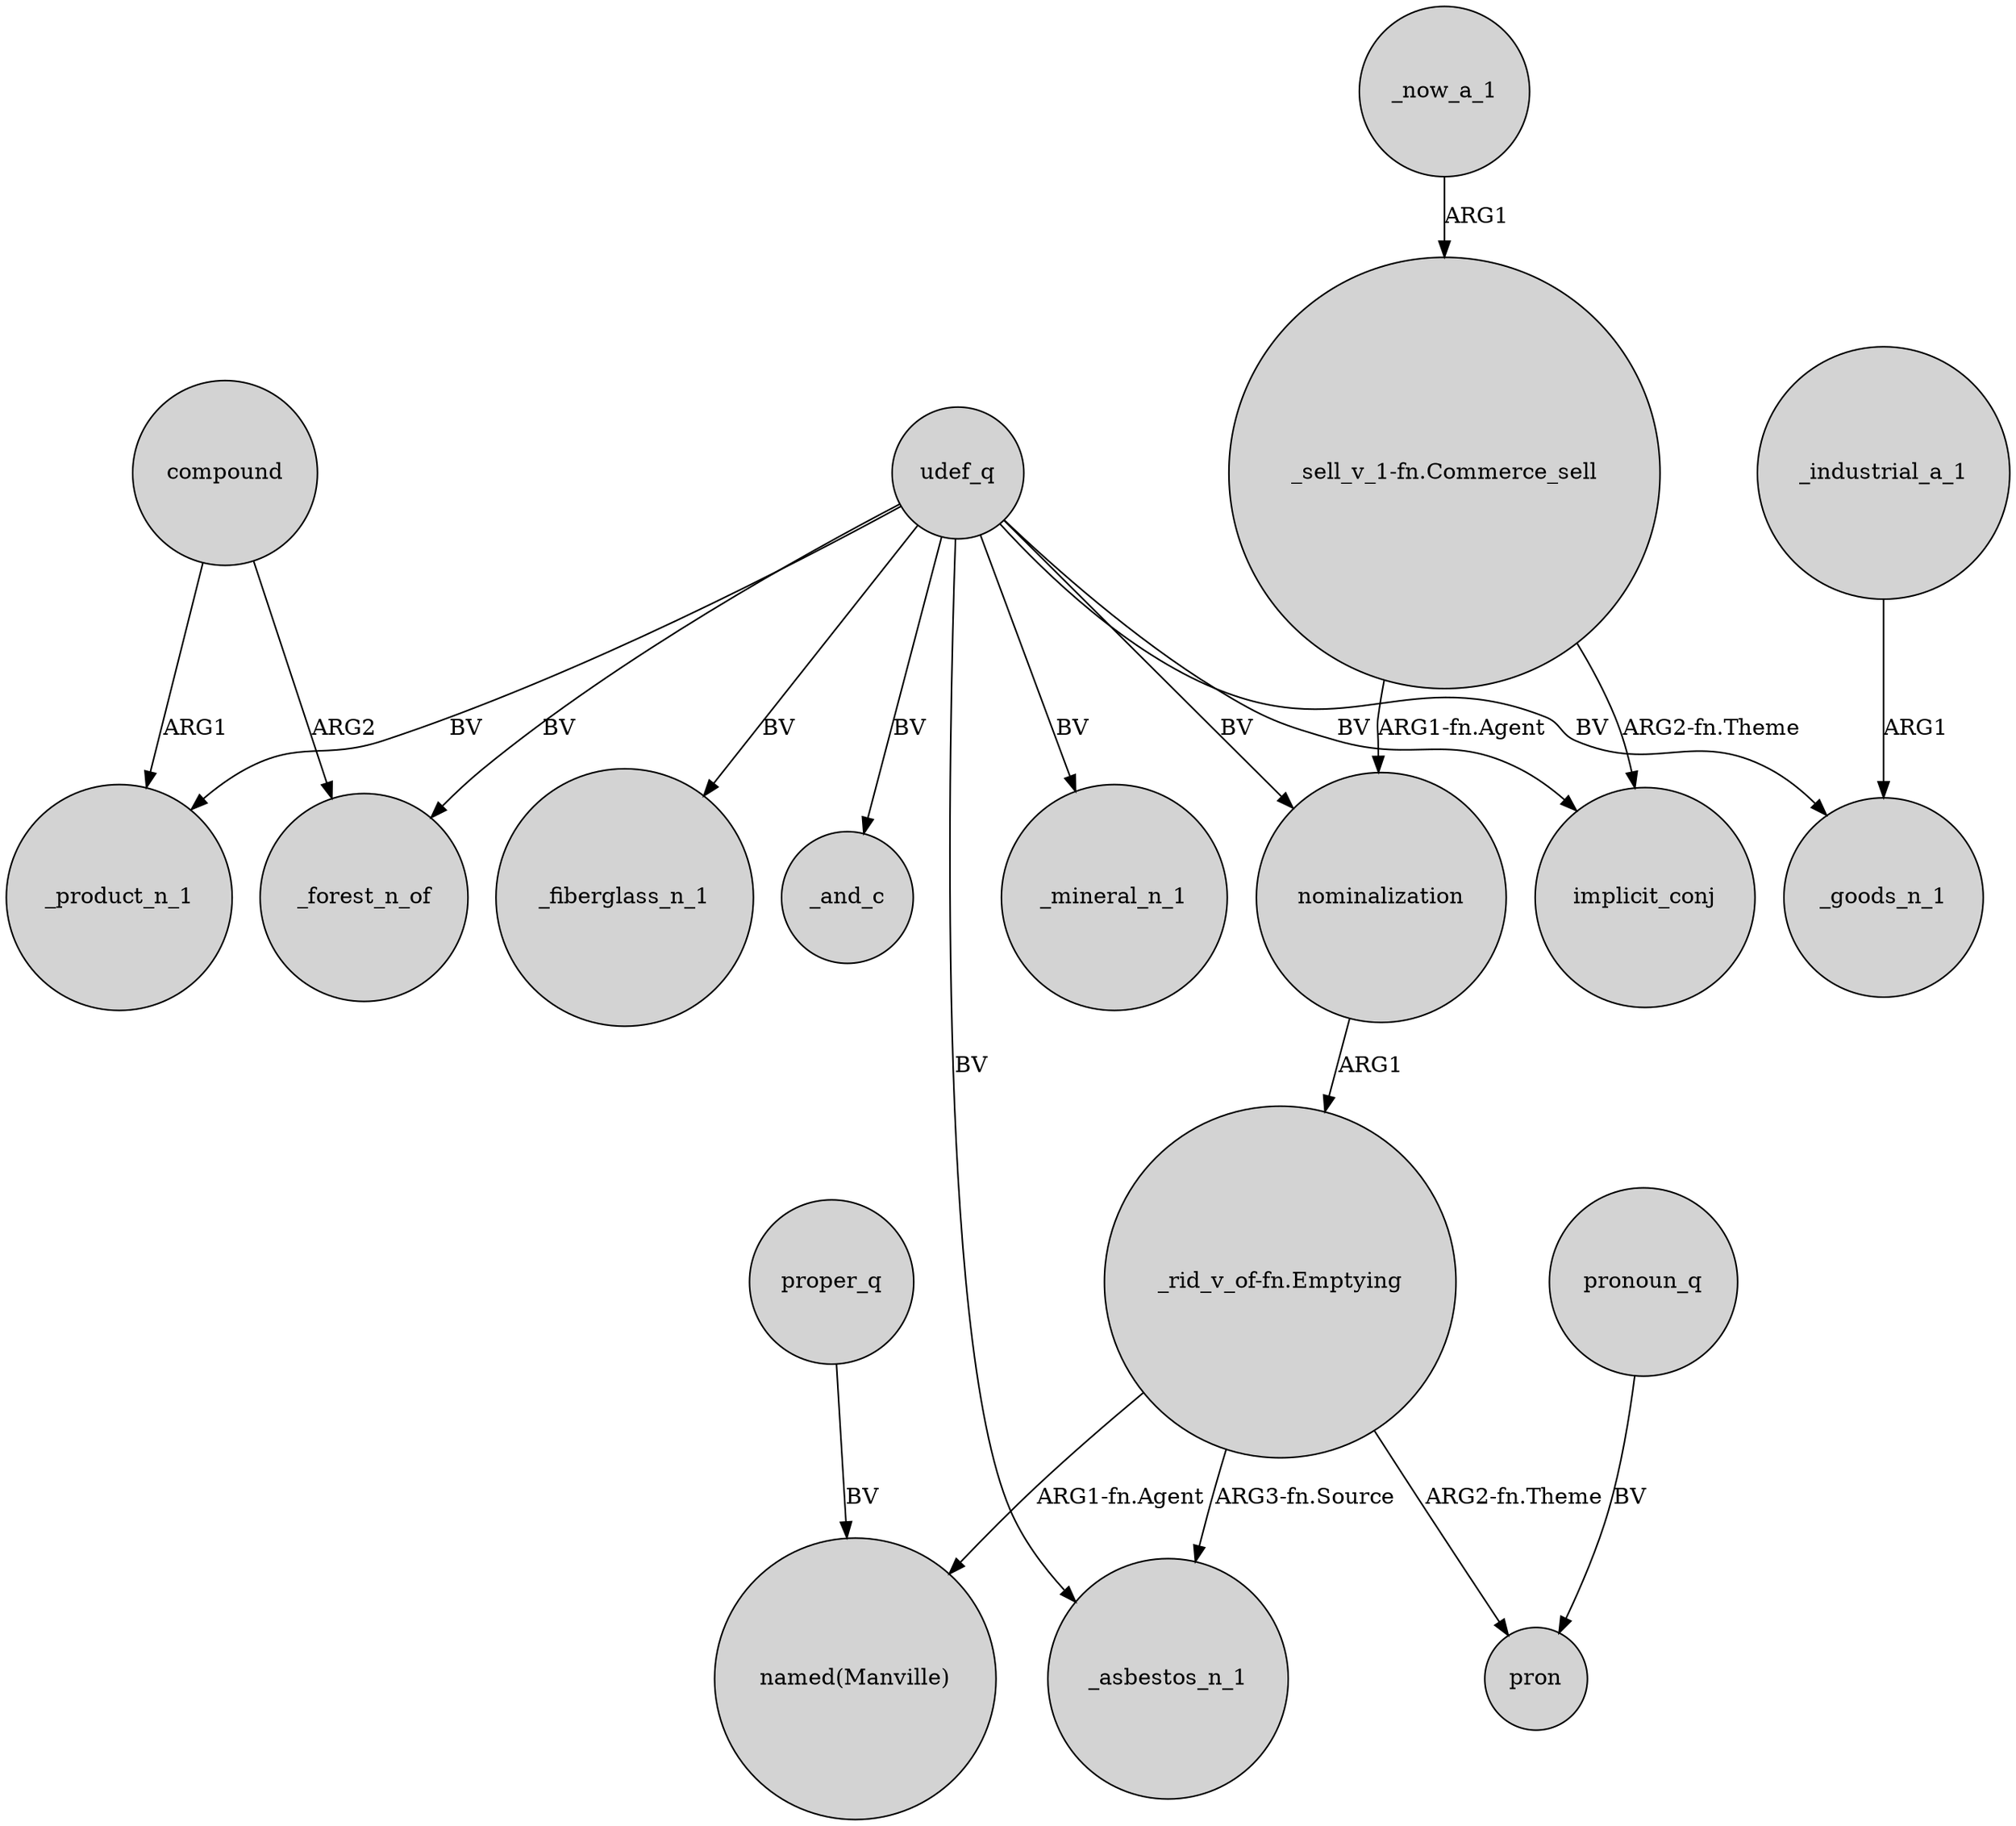 digraph {
	node [shape=circle style=filled]
	compound -> _product_n_1 [label=ARG1]
	udef_q -> _fiberglass_n_1 [label=BV]
	proper_q -> "named(Manville)" [label=BV]
	udef_q -> _forest_n_of [label=BV]
	udef_q -> _mineral_n_1 [label=BV]
	udef_q -> implicit_conj [label=BV]
	nominalization -> "_rid_v_of-fn.Emptying" [label=ARG1]
	pronoun_q -> pron [label=BV]
	compound -> _forest_n_of [label=ARG2]
	"_sell_v_1-fn.Commerce_sell" -> implicit_conj [label="ARG2-fn.Theme"]
	"_rid_v_of-fn.Emptying" -> "named(Manville)" [label="ARG1-fn.Agent"]
	udef_q -> _goods_n_1 [label=BV]
	udef_q -> _asbestos_n_1 [label=BV]
	udef_q -> nominalization [label=BV]
	_now_a_1 -> "_sell_v_1-fn.Commerce_sell" [label=ARG1]
	udef_q -> _product_n_1 [label=BV]
	_industrial_a_1 -> _goods_n_1 [label=ARG1]
	"_rid_v_of-fn.Emptying" -> _asbestos_n_1 [label="ARG3-fn.Source"]
	udef_q -> _and_c [label=BV]
	"_sell_v_1-fn.Commerce_sell" -> nominalization [label="ARG1-fn.Agent"]
	"_rid_v_of-fn.Emptying" -> pron [label="ARG2-fn.Theme"]
}
